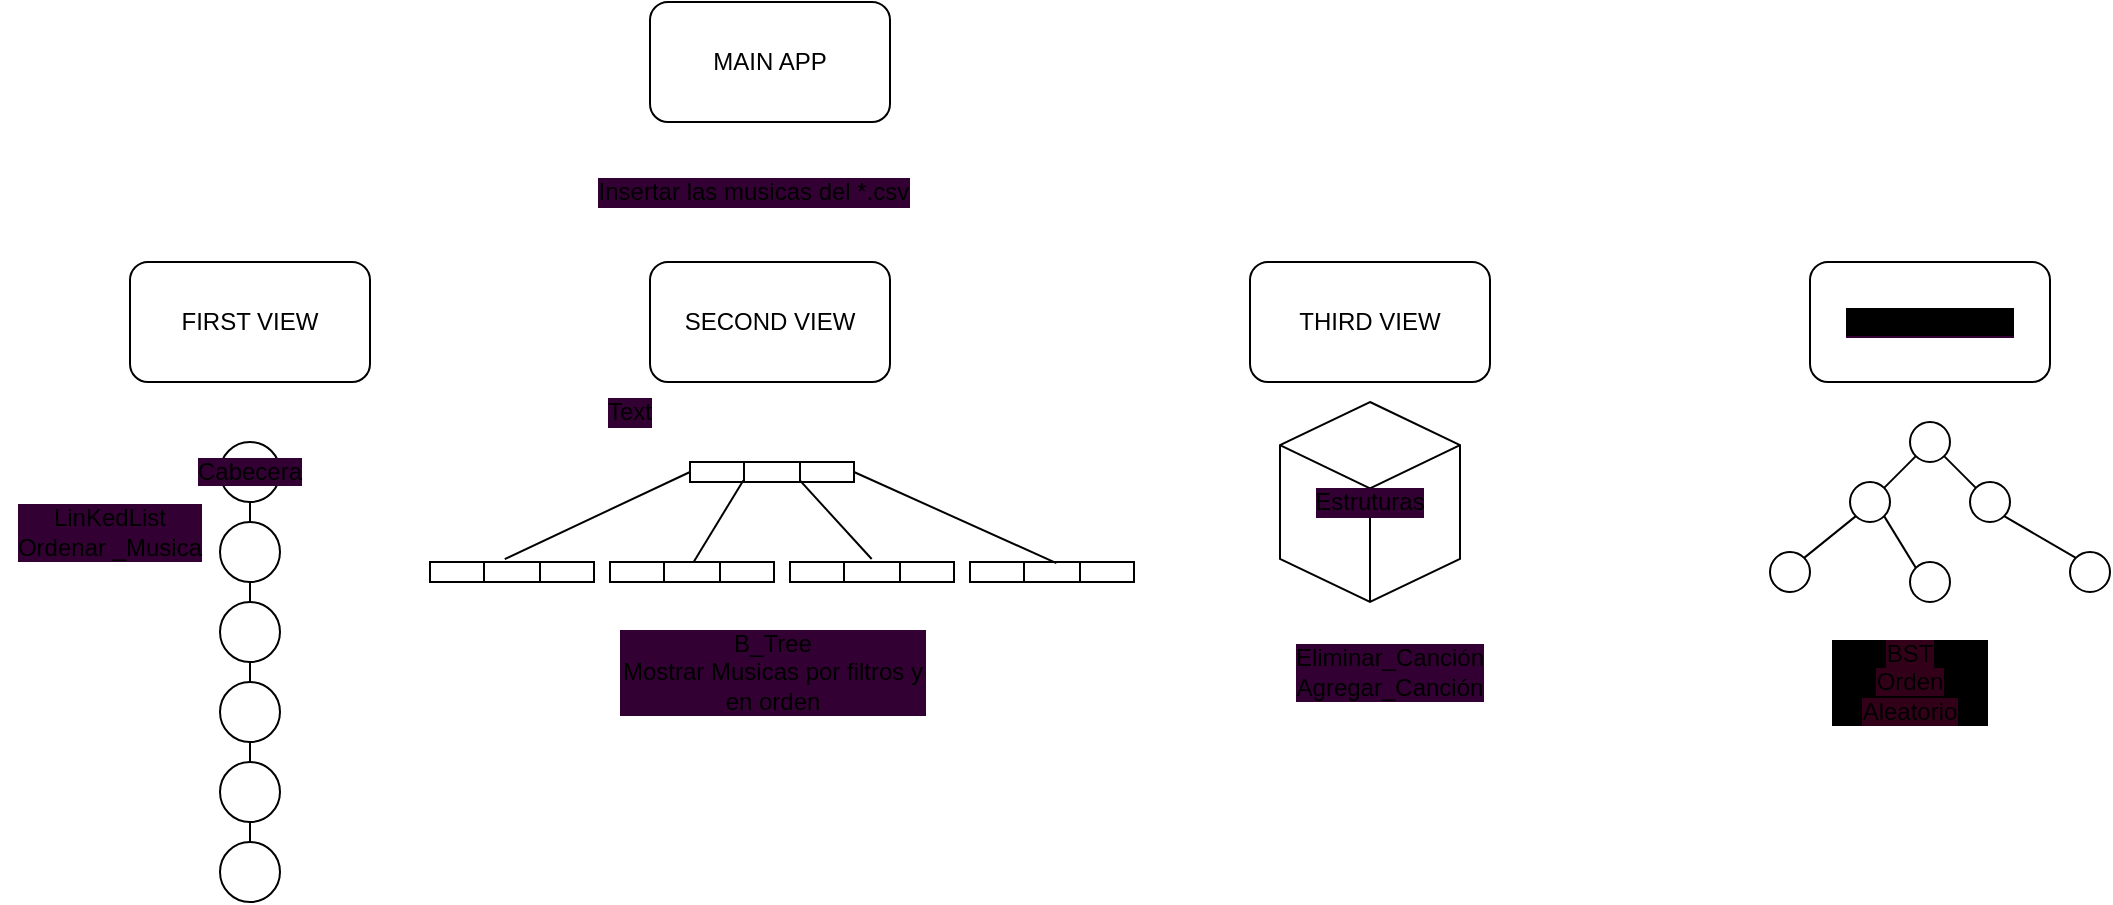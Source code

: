 <mxfile>
    <diagram id="lqaGPUtSHCCzBtoYCuiD" name="Página-1">
        <mxGraphModel dx="584" dy="337" grid="1" gridSize="10" guides="1" tooltips="1" connect="1" arrows="1" fold="1" page="1" pageScale="1" pageWidth="827" pageHeight="1169" math="0" shadow="0">
            <root>
                <mxCell id="0"/>
                <mxCell id="1" parent="0"/>
                <mxCell id="3" value="MAIN APP" style="rounded=1;whiteSpace=wrap;html=1;" vertex="1" parent="1">
                    <mxGeometry x="330" y="70" width="120" height="60" as="geometry"/>
                </mxCell>
                <mxCell id="4" value="FIRST VIEW" style="rounded=1;whiteSpace=wrap;html=1;" vertex="1" parent="1">
                    <mxGeometry x="70" y="200" width="120" height="60" as="geometry"/>
                </mxCell>
                <mxCell id="5" value="SECOND VIEW" style="rounded=1;whiteSpace=wrap;html=1;" vertex="1" parent="1">
                    <mxGeometry x="330" y="200" width="120" height="60" as="geometry"/>
                </mxCell>
                <mxCell id="6" value="THIRD VIEW" style="rounded=1;whiteSpace=wrap;html=1;" vertex="1" parent="1">
                    <mxGeometry x="630" y="200" width="120" height="60" as="geometry"/>
                </mxCell>
                <mxCell id="7" value="&lt;span style=&quot;background-color: rgb(51, 0, 51);&quot;&gt;Cabecera&lt;/span&gt;" style="ellipse;whiteSpace=wrap;html=1;aspect=fixed;" vertex="1" parent="1">
                    <mxGeometry x="115" y="290" width="30" height="30" as="geometry"/>
                </mxCell>
                <mxCell id="8" value="" style="ellipse;whiteSpace=wrap;html=1;aspect=fixed;" vertex="1" parent="1">
                    <mxGeometry x="115" y="330" width="30" height="30" as="geometry"/>
                </mxCell>
                <mxCell id="9" value="" style="ellipse;whiteSpace=wrap;html=1;aspect=fixed;" vertex="1" parent="1">
                    <mxGeometry x="115" y="370" width="30" height="30" as="geometry"/>
                </mxCell>
                <mxCell id="10" value="" style="ellipse;whiteSpace=wrap;html=1;aspect=fixed;" vertex="1" parent="1">
                    <mxGeometry x="115" y="410" width="30" height="30" as="geometry"/>
                </mxCell>
                <mxCell id="11" value="" style="ellipse;whiteSpace=wrap;html=1;aspect=fixed;" vertex="1" parent="1">
                    <mxGeometry x="115" y="450" width="30" height="30" as="geometry"/>
                </mxCell>
                <mxCell id="12" value="" style="ellipse;whiteSpace=wrap;html=1;aspect=fixed;" vertex="1" parent="1">
                    <mxGeometry x="115" y="490" width="30" height="30" as="geometry"/>
                </mxCell>
                <mxCell id="13" value="" style="endArrow=none;html=1;exitX=0.5;exitY=1;exitDx=0;exitDy=0;entryX=0.5;entryY=0;entryDx=0;entryDy=0;" edge="1" parent="1" source="7" target="8">
                    <mxGeometry width="50" height="50" relative="1" as="geometry">
                        <mxPoint x="240" y="370" as="sourcePoint"/>
                        <mxPoint x="290" y="320" as="targetPoint"/>
                    </mxGeometry>
                </mxCell>
                <mxCell id="14" value="" style="endArrow=none;html=1;exitX=0.5;exitY=1;exitDx=0;exitDy=0;entryX=0.5;entryY=0;entryDx=0;entryDy=0;" edge="1" parent="1" source="8" target="9">
                    <mxGeometry width="50" height="50" relative="1" as="geometry">
                        <mxPoint x="220" y="380" as="sourcePoint"/>
                        <mxPoint x="220" y="390" as="targetPoint"/>
                        <Array as="points"/>
                    </mxGeometry>
                </mxCell>
                <mxCell id="15" value="" style="endArrow=none;html=1;exitX=0.5;exitY=1;exitDx=0;exitDy=0;entryX=0.5;entryY=0;entryDx=0;entryDy=0;" edge="1" parent="1" source="9" target="10">
                    <mxGeometry width="50" height="50" relative="1" as="geometry">
                        <mxPoint x="190" y="430" as="sourcePoint"/>
                        <mxPoint x="190" y="440" as="targetPoint"/>
                    </mxGeometry>
                </mxCell>
                <mxCell id="16" value="" style="endArrow=none;html=1;exitX=0.5;exitY=1;exitDx=0;exitDy=0;entryX=0.5;entryY=0;entryDx=0;entryDy=0;" edge="1" parent="1" source="10" target="11">
                    <mxGeometry width="50" height="50" relative="1" as="geometry">
                        <mxPoint x="220" y="420" as="sourcePoint"/>
                        <mxPoint x="220" y="430" as="targetPoint"/>
                    </mxGeometry>
                </mxCell>
                <mxCell id="17" value="" style="endArrow=none;html=1;exitX=0.5;exitY=1;exitDx=0;exitDy=0;entryX=0.5;entryY=0;entryDx=0;entryDy=0;" edge="1" parent="1" source="11" target="12">
                    <mxGeometry width="50" height="50" relative="1" as="geometry">
                        <mxPoint x="230" y="460" as="sourcePoint"/>
                        <mxPoint x="230" y="470" as="targetPoint"/>
                    </mxGeometry>
                </mxCell>
                <mxCell id="19" value="LinKedList&lt;br&gt;Ordenar _Musica" style="text;html=1;strokeColor=none;fillColor=none;align=center;verticalAlign=middle;whiteSpace=wrap;rounded=0;labelBackgroundColor=#330033;" vertex="1" parent="1">
                    <mxGeometry x="5" y="320" width="110" height="30" as="geometry"/>
                </mxCell>
                <mxCell id="20" value="" style="shape=table;html=1;whiteSpace=wrap;startSize=0;container=1;collapsible=0;childLayout=tableLayout;labelBackgroundColor=#330033;" vertex="1" parent="1">
                    <mxGeometry x="350" y="300" width="82" height="10" as="geometry"/>
                </mxCell>
                <mxCell id="21" value="" style="shape=tableRow;horizontal=0;startSize=0;swimlaneHead=0;swimlaneBody=0;top=0;left=0;bottom=0;right=0;collapsible=0;dropTarget=0;fillColor=none;points=[[0,0.5],[1,0.5]];portConstraint=eastwest;labelBackgroundColor=#330033;" vertex="1" parent="20">
                    <mxGeometry width="82" height="10" as="geometry"/>
                </mxCell>
                <mxCell id="22" value="" style="shape=partialRectangle;html=1;whiteSpace=wrap;connectable=0;fillColor=none;top=0;left=0;bottom=0;right=0;overflow=hidden;labelBackgroundColor=#330033;" vertex="1" parent="21">
                    <mxGeometry width="27" height="10" as="geometry">
                        <mxRectangle width="27" height="10" as="alternateBounds"/>
                    </mxGeometry>
                </mxCell>
                <mxCell id="23" value="" style="shape=partialRectangle;html=1;whiteSpace=wrap;connectable=0;fillColor=none;top=0;left=0;bottom=0;right=0;overflow=hidden;labelBackgroundColor=#330033;" vertex="1" parent="21">
                    <mxGeometry x="27" width="28" height="10" as="geometry">
                        <mxRectangle width="28" height="10" as="alternateBounds"/>
                    </mxGeometry>
                </mxCell>
                <mxCell id="24" value="" style="shape=partialRectangle;html=1;whiteSpace=wrap;connectable=0;fillColor=none;top=0;left=0;bottom=0;right=0;overflow=hidden;labelBackgroundColor=#330033;" vertex="1" parent="21">
                    <mxGeometry x="55" width="27" height="10" as="geometry">
                        <mxRectangle width="27" height="10" as="alternateBounds"/>
                    </mxGeometry>
                </mxCell>
                <mxCell id="38" value="" style="shape=table;html=1;whiteSpace=wrap;startSize=0;container=1;collapsible=0;childLayout=tableLayout;labelBackgroundColor=#330033;" vertex="1" parent="1">
                    <mxGeometry x="400" y="350" width="82" height="10" as="geometry"/>
                </mxCell>
                <mxCell id="39" value="" style="shape=tableRow;horizontal=0;startSize=0;swimlaneHead=0;swimlaneBody=0;top=0;left=0;bottom=0;right=0;collapsible=0;dropTarget=0;fillColor=none;points=[[0,0.5],[1,0.5]];portConstraint=eastwest;labelBackgroundColor=#330033;" vertex="1" parent="38">
                    <mxGeometry width="82" height="10" as="geometry"/>
                </mxCell>
                <mxCell id="40" value="" style="shape=partialRectangle;html=1;whiteSpace=wrap;connectable=0;fillColor=none;top=0;left=0;bottom=0;right=0;overflow=hidden;labelBackgroundColor=#330033;" vertex="1" parent="39">
                    <mxGeometry width="27" height="10" as="geometry">
                        <mxRectangle width="27" height="10" as="alternateBounds"/>
                    </mxGeometry>
                </mxCell>
                <mxCell id="41" value="" style="shape=partialRectangle;html=1;whiteSpace=wrap;connectable=0;fillColor=none;top=0;left=0;bottom=0;right=0;overflow=hidden;labelBackgroundColor=#330033;" vertex="1" parent="39">
                    <mxGeometry x="27" width="28" height="10" as="geometry">
                        <mxRectangle width="28" height="10" as="alternateBounds"/>
                    </mxGeometry>
                </mxCell>
                <mxCell id="42" value="" style="shape=partialRectangle;html=1;whiteSpace=wrap;connectable=0;fillColor=none;top=0;left=0;bottom=0;right=0;overflow=hidden;labelBackgroundColor=#330033;" vertex="1" parent="39">
                    <mxGeometry x="55" width="27" height="10" as="geometry">
                        <mxRectangle width="27" height="10" as="alternateBounds"/>
                    </mxGeometry>
                </mxCell>
                <mxCell id="43" value="" style="shape=table;html=1;whiteSpace=wrap;startSize=0;container=1;collapsible=0;childLayout=tableLayout;labelBackgroundColor=#330033;" vertex="1" parent="1">
                    <mxGeometry x="310" y="350" width="82" height="10" as="geometry"/>
                </mxCell>
                <mxCell id="44" value="" style="shape=tableRow;horizontal=0;startSize=0;swimlaneHead=0;swimlaneBody=0;top=0;left=0;bottom=0;right=0;collapsible=0;dropTarget=0;fillColor=none;points=[[0,0.5],[1,0.5]];portConstraint=eastwest;labelBackgroundColor=#330033;" vertex="1" parent="43">
                    <mxGeometry width="82" height="10" as="geometry"/>
                </mxCell>
                <mxCell id="45" value="" style="shape=partialRectangle;html=1;whiteSpace=wrap;connectable=0;fillColor=none;top=0;left=0;bottom=0;right=0;overflow=hidden;labelBackgroundColor=#330033;" vertex="1" parent="44">
                    <mxGeometry width="27" height="10" as="geometry">
                        <mxRectangle width="27" height="10" as="alternateBounds"/>
                    </mxGeometry>
                </mxCell>
                <mxCell id="46" value="" style="shape=partialRectangle;html=1;whiteSpace=wrap;connectable=0;fillColor=none;top=0;left=0;bottom=0;right=0;overflow=hidden;labelBackgroundColor=#330033;" vertex="1" parent="44">
                    <mxGeometry x="27" width="28" height="10" as="geometry">
                        <mxRectangle width="28" height="10" as="alternateBounds"/>
                    </mxGeometry>
                </mxCell>
                <mxCell id="47" value="" style="shape=partialRectangle;html=1;whiteSpace=wrap;connectable=0;fillColor=none;top=0;left=0;bottom=0;right=0;overflow=hidden;labelBackgroundColor=#330033;" vertex="1" parent="44">
                    <mxGeometry x="55" width="27" height="10" as="geometry">
                        <mxRectangle width="27" height="10" as="alternateBounds"/>
                    </mxGeometry>
                </mxCell>
                <mxCell id="48" value="" style="shape=table;html=1;whiteSpace=wrap;startSize=0;container=1;collapsible=0;childLayout=tableLayout;labelBackgroundColor=#330033;" vertex="1" parent="1">
                    <mxGeometry x="220" y="350" width="82" height="10" as="geometry"/>
                </mxCell>
                <mxCell id="49" value="" style="shape=tableRow;horizontal=0;startSize=0;swimlaneHead=0;swimlaneBody=0;top=0;left=0;bottom=0;right=0;collapsible=0;dropTarget=0;fillColor=none;points=[[0,0.5],[1,0.5]];portConstraint=eastwest;labelBackgroundColor=#330033;" vertex="1" parent="48">
                    <mxGeometry width="82" height="10" as="geometry"/>
                </mxCell>
                <mxCell id="50" value="" style="shape=partialRectangle;html=1;whiteSpace=wrap;connectable=0;fillColor=none;top=0;left=0;bottom=0;right=0;overflow=hidden;labelBackgroundColor=#330033;" vertex="1" parent="49">
                    <mxGeometry width="27" height="10" as="geometry">
                        <mxRectangle width="27" height="10" as="alternateBounds"/>
                    </mxGeometry>
                </mxCell>
                <mxCell id="51" value="" style="shape=partialRectangle;html=1;whiteSpace=wrap;connectable=0;fillColor=none;top=0;left=0;bottom=0;right=0;overflow=hidden;labelBackgroundColor=#330033;" vertex="1" parent="49">
                    <mxGeometry x="27" width="28" height="10" as="geometry">
                        <mxRectangle width="28" height="10" as="alternateBounds"/>
                    </mxGeometry>
                </mxCell>
                <mxCell id="52" value="" style="shape=partialRectangle;html=1;whiteSpace=wrap;connectable=0;fillColor=none;top=0;left=0;bottom=0;right=0;overflow=hidden;labelBackgroundColor=#330033;" vertex="1" parent="49">
                    <mxGeometry x="55" width="27" height="10" as="geometry">
                        <mxRectangle width="27" height="10" as="alternateBounds"/>
                    </mxGeometry>
                </mxCell>
                <mxCell id="53" value="" style="shape=table;html=1;whiteSpace=wrap;startSize=0;container=1;collapsible=0;childLayout=tableLayout;labelBackgroundColor=#330033;" vertex="1" parent="1">
                    <mxGeometry x="490" y="350" width="82" height="10" as="geometry"/>
                </mxCell>
                <mxCell id="54" value="" style="shape=tableRow;horizontal=0;startSize=0;swimlaneHead=0;swimlaneBody=0;top=0;left=0;bottom=0;right=0;collapsible=0;dropTarget=0;fillColor=none;points=[[0,0.5],[1,0.5]];portConstraint=eastwest;labelBackgroundColor=#330033;" vertex="1" parent="53">
                    <mxGeometry width="82" height="10" as="geometry"/>
                </mxCell>
                <mxCell id="55" value="" style="shape=partialRectangle;html=1;whiteSpace=wrap;connectable=0;fillColor=none;top=0;left=0;bottom=0;right=0;overflow=hidden;labelBackgroundColor=#330033;" vertex="1" parent="54">
                    <mxGeometry width="27" height="10" as="geometry">
                        <mxRectangle width="27" height="10" as="alternateBounds"/>
                    </mxGeometry>
                </mxCell>
                <mxCell id="56" value="" style="shape=partialRectangle;html=1;whiteSpace=wrap;connectable=0;fillColor=none;top=0;left=0;bottom=0;right=0;overflow=hidden;labelBackgroundColor=#330033;" vertex="1" parent="54">
                    <mxGeometry x="27" width="28" height="10" as="geometry">
                        <mxRectangle width="28" height="10" as="alternateBounds"/>
                    </mxGeometry>
                </mxCell>
                <mxCell id="57" value="" style="shape=partialRectangle;html=1;whiteSpace=wrap;connectable=0;fillColor=none;top=0;left=0;bottom=0;right=0;overflow=hidden;labelBackgroundColor=#330033;" vertex="1" parent="54">
                    <mxGeometry x="55" width="27" height="10" as="geometry">
                        <mxRectangle width="27" height="10" as="alternateBounds"/>
                    </mxGeometry>
                </mxCell>
                <mxCell id="58" value="" style="endArrow=none;html=1;exitX=0.456;exitY=-0.148;exitDx=0;exitDy=0;exitPerimeter=0;entryX=0;entryY=0.5;entryDx=0;entryDy=0;" edge="1" parent="1" source="49" target="21">
                    <mxGeometry width="50" height="50" relative="1" as="geometry">
                        <mxPoint x="420" y="360" as="sourcePoint"/>
                        <mxPoint x="470" y="310" as="targetPoint"/>
                    </mxGeometry>
                </mxCell>
                <mxCell id="59" value="" style="endArrow=none;html=1;exitX=0.511;exitY=-0.01;exitDx=0;exitDy=0;exitPerimeter=0;entryX=0.325;entryY=0.921;entryDx=0;entryDy=0;entryPerimeter=0;" edge="1" parent="1" source="44" target="21">
                    <mxGeometry width="50" height="50" relative="1" as="geometry">
                        <mxPoint x="420" y="360" as="sourcePoint"/>
                        <mxPoint x="470" y="310" as="targetPoint"/>
                    </mxGeometry>
                </mxCell>
                <mxCell id="60" value="" style="endArrow=none;html=1;entryX=0.67;entryY=0.921;entryDx=0;entryDy=0;entryPerimeter=0;exitX=0.498;exitY=-0.148;exitDx=0;exitDy=0;exitPerimeter=0;" edge="1" parent="1" source="39" target="21">
                    <mxGeometry width="50" height="50" relative="1" as="geometry">
                        <mxPoint x="420" y="360" as="sourcePoint"/>
                        <mxPoint x="470" y="310" as="targetPoint"/>
                    </mxGeometry>
                </mxCell>
                <mxCell id="62" value="" style="endArrow=none;html=1;entryX=1;entryY=0.5;entryDx=0;entryDy=0;exitX=0.527;exitY=0.059;exitDx=0;exitDy=0;exitPerimeter=0;" edge="1" parent="1" source="54" target="21">
                    <mxGeometry width="50" height="50" relative="1" as="geometry">
                        <mxPoint x="410" y="470" as="sourcePoint"/>
                        <mxPoint x="460" y="420" as="targetPoint"/>
                    </mxGeometry>
                </mxCell>
                <mxCell id="64" value="B_Tree&lt;br&gt;Mostrar Musicas por filtros y en orden" style="text;html=1;strokeColor=none;fillColor=none;align=center;verticalAlign=middle;whiteSpace=wrap;rounded=0;labelBackgroundColor=#330033;" vertex="1" parent="1">
                    <mxGeometry x="313.5" y="390" width="155" height="30" as="geometry"/>
                </mxCell>
                <mxCell id="65" value="Text" style="text;html=1;strokeColor=none;fillColor=none;align=center;verticalAlign=middle;whiteSpace=wrap;rounded=0;labelBackgroundColor=#330033;" vertex="1" parent="1">
                    <mxGeometry x="290" y="260" width="60" height="30" as="geometry"/>
                </mxCell>
                <mxCell id="66" value="Insertar las musicas del *.csv" style="text;html=1;strokeColor=none;fillColor=none;align=center;verticalAlign=middle;whiteSpace=wrap;rounded=0;labelBackgroundColor=#330033;" vertex="1" parent="1">
                    <mxGeometry x="282" y="150" width="200" height="30" as="geometry"/>
                </mxCell>
                <mxCell id="67" value="Eliminar_Canción&lt;br&gt;Agregar_Canción" style="text;html=1;strokeColor=none;fillColor=none;align=center;verticalAlign=middle;whiteSpace=wrap;rounded=0;labelBackgroundColor=#330033;" vertex="1" parent="1">
                    <mxGeometry x="640" y="390" width="120" height="30" as="geometry"/>
                </mxCell>
                <mxCell id="68" value="Estruturas" style="html=1;whiteSpace=wrap;shape=isoCube2;backgroundOutline=1;isoAngle=15;labelBackgroundColor=#330033;" vertex="1" parent="1">
                    <mxGeometry x="645" y="270" width="90" height="100" as="geometry"/>
                </mxCell>
                <mxCell id="70" value="&lt;span style=&quot;background-color: rgb(0, 0, 0);&quot;&gt;FOURTH VIEW&lt;/span&gt;" style="rounded=1;whiteSpace=wrap;html=1;labelBackgroundColor=#330033;" vertex="1" parent="1">
                    <mxGeometry x="910" y="200" width="120" height="60" as="geometry"/>
                </mxCell>
                <mxCell id="71" value="&lt;span style=&quot;background-color: rgb(51, 0, 26);&quot;&gt;BST&lt;br&gt;Orden Aleatorio&lt;/span&gt;" style="text;html=1;strokeColor=none;fillColor=none;align=center;verticalAlign=middle;whiteSpace=wrap;rounded=0;labelBackgroundColor=#000000;" vertex="1" parent="1">
                    <mxGeometry x="920" y="390" width="80" height="40" as="geometry"/>
                </mxCell>
                <mxCell id="72" value="" style="ellipse;whiteSpace=wrap;html=1;aspect=fixed;labelBackgroundColor=#330066;" vertex="1" parent="1">
                    <mxGeometry x="960" y="280" width="20" height="20" as="geometry"/>
                </mxCell>
                <mxCell id="73" value="" style="ellipse;whiteSpace=wrap;html=1;aspect=fixed;labelBackgroundColor=#330066;" vertex="1" parent="1">
                    <mxGeometry x="930" y="310" width="20" height="20" as="geometry"/>
                </mxCell>
                <mxCell id="74" value="" style="ellipse;whiteSpace=wrap;html=1;aspect=fixed;labelBackgroundColor=#330066;" vertex="1" parent="1">
                    <mxGeometry x="990" y="310" width="20" height="20" as="geometry"/>
                </mxCell>
                <mxCell id="75" value="" style="ellipse;whiteSpace=wrap;html=1;aspect=fixed;labelBackgroundColor=#330066;" vertex="1" parent="1">
                    <mxGeometry x="890" y="345" width="20" height="20" as="geometry"/>
                </mxCell>
                <mxCell id="77" value="" style="ellipse;whiteSpace=wrap;html=1;aspect=fixed;labelBackgroundColor=#330066;" vertex="1" parent="1">
                    <mxGeometry x="960" y="350" width="20" height="20" as="geometry"/>
                </mxCell>
                <mxCell id="78" value="" style="ellipse;whiteSpace=wrap;html=1;aspect=fixed;labelBackgroundColor=#330066;" vertex="1" parent="1">
                    <mxGeometry x="1040" y="345" width="20" height="20" as="geometry"/>
                </mxCell>
                <mxCell id="79" value="" style="endArrow=none;html=1;entryX=0;entryY=1;entryDx=0;entryDy=0;exitX=1;exitY=0;exitDx=0;exitDy=0;" edge="1" parent="1" source="73" target="72">
                    <mxGeometry width="50" height="50" relative="1" as="geometry">
                        <mxPoint x="830" y="330" as="sourcePoint"/>
                        <mxPoint x="880" y="280" as="targetPoint"/>
                    </mxGeometry>
                </mxCell>
                <mxCell id="80" value="" style="endArrow=none;html=1;entryX=0;entryY=1;entryDx=0;entryDy=0;exitX=1;exitY=0;exitDx=0;exitDy=0;" edge="1" parent="1" source="75" target="73">
                    <mxGeometry width="50" height="50" relative="1" as="geometry">
                        <mxPoint x="830" y="330" as="sourcePoint"/>
                        <mxPoint x="880" y="280" as="targetPoint"/>
                    </mxGeometry>
                </mxCell>
                <mxCell id="81" value="" style="endArrow=none;html=1;entryX=1;entryY=1;entryDx=0;entryDy=0;exitX=0;exitY=0;exitDx=0;exitDy=0;" edge="1" parent="1" source="74" target="72">
                    <mxGeometry width="50" height="50" relative="1" as="geometry">
                        <mxPoint x="830" y="330" as="sourcePoint"/>
                        <mxPoint x="880" y="280" as="targetPoint"/>
                    </mxGeometry>
                </mxCell>
                <mxCell id="82" value="" style="endArrow=none;html=1;entryX=1;entryY=1;entryDx=0;entryDy=0;exitX=0;exitY=0;exitDx=0;exitDy=0;" edge="1" parent="1" source="78" target="74">
                    <mxGeometry width="50" height="50" relative="1" as="geometry">
                        <mxPoint x="830" y="330" as="sourcePoint"/>
                        <mxPoint x="880" y="280" as="targetPoint"/>
                    </mxGeometry>
                </mxCell>
                <mxCell id="83" value="" style="endArrow=none;html=1;entryX=1;entryY=1;entryDx=0;entryDy=0;exitX=0;exitY=0;exitDx=0;exitDy=0;" edge="1" parent="1" source="77" target="73">
                    <mxGeometry width="50" height="50" relative="1" as="geometry">
                        <mxPoint x="830" y="330" as="sourcePoint"/>
                        <mxPoint x="880" y="280" as="targetPoint"/>
                    </mxGeometry>
                </mxCell>
            </root>
        </mxGraphModel>
    </diagram>
</mxfile>